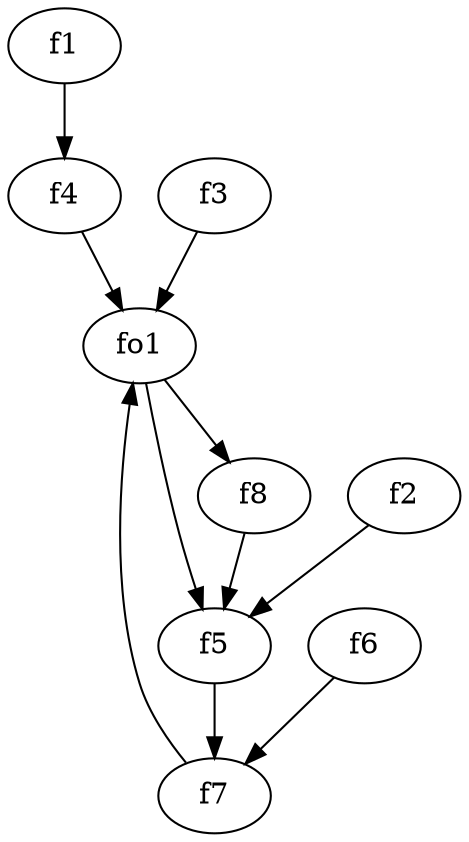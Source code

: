 strict digraph  {
f1;
f2;
f3;
f4;
f5;
f6;
f7;
f8;
fo1;
f1 -> f4  [weight=2];
f2 -> f5  [weight=2];
f3 -> fo1  [weight=2];
f4 -> fo1  [weight=2];
f5 -> f7  [weight=2];
f6 -> f7  [weight=2];
f7 -> fo1  [weight=2];
f8 -> f5  [weight=2];
fo1 -> f5  [weight=2];
fo1 -> f8  [weight=2];
}
